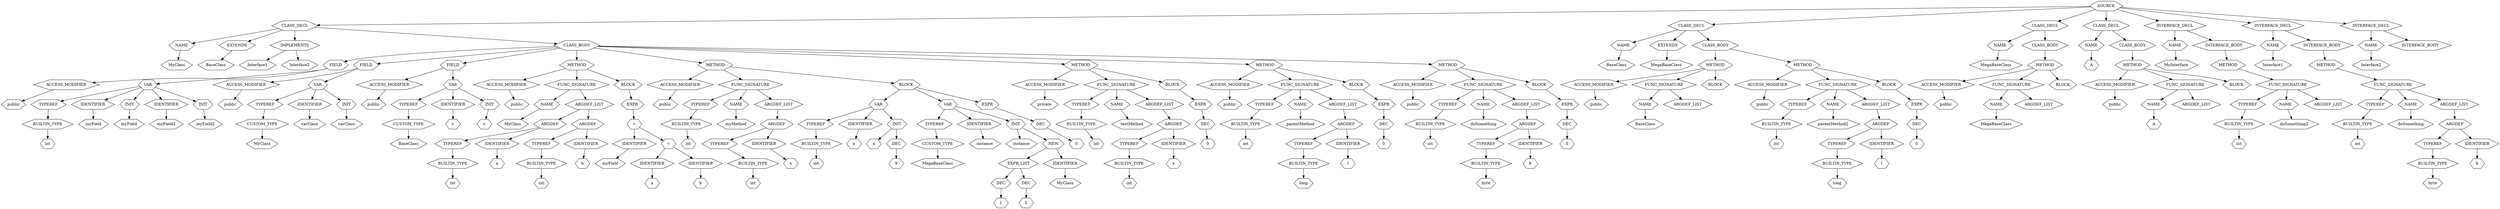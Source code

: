 digraph Tree {
    node [shape=hexagon];
    node_0 [label="SOURCE"]
    node_0 -> node_1;
    node_1 [label="CLASS_DECL"]
    node_1 -> node_2;
    node_2 [label="NAME"]
    node_2 -> node_3;
    node_3 [label="MyClass"]
    node_1 -> node_4;
    node_4 [label="EXTENDS"]
    node_4 -> node_5;
    node_5 [label="BaseClass"]
    node_1 -> node_6;
    node_6 [label="IMPLEMENTS"]
    node_6 -> node_7;
    node_7 [label="Interface1"]
    node_6 -> node_8;
    node_8 [label="Interface2"]
    node_1 -> node_9;
    node_9 [label="CLASS_BODY"]
    node_9 -> node_10;
    node_10 [label="FIELD"]
    node_10 -> node_11;
    node_11 [label="ACCESS_MODIFIER"]
    node_11 -> node_12;
    node_12 [label="public"]
    node_10 -> node_13;
    node_13 [label="VAR"]
    node_13 -> node_14;
    node_14 [label="TYPEREF"]
    node_14 -> node_15;
    node_15 [label="BUILTIN_TYPE"]
    node_15 -> node_16;
    node_16 [label="int"]
    node_13 -> node_17;
    node_17 [label="IDENTIFIER"]
    node_17 -> node_18;
    node_18 [label="myField"]
    node_13 -> node_19;
    node_19 [label="INIT"]
    node_19 -> node_20;
    node_20 [label="myField"]
    node_13 -> node_21;
    node_21 [label="IDENTIFIER"]
    node_21 -> node_22;
    node_22 [label="myField2"]
    node_13 -> node_23;
    node_23 [label="INIT"]
    node_23 -> node_24;
    node_24 [label="myField2"]
    node_9 -> node_25;
    node_25 [label="FIELD"]
    node_25 -> node_26;
    node_26 [label="ACCESS_MODIFIER"]
    node_26 -> node_27;
    node_27 [label="public"]
    node_25 -> node_28;
    node_28 [label="VAR"]
    node_28 -> node_29;
    node_29 [label="TYPEREF"]
    node_29 -> node_30;
    node_30 [label="CUSTOM_TYPE"]
    node_30 -> node_31;
    node_31 [label="MyClass"]
    node_28 -> node_32;
    node_32 [label="IDENTIFIER"]
    node_32 -> node_33;
    node_33 [label="varClass"]
    node_28 -> node_34;
    node_34 [label="INIT"]
    node_34 -> node_35;
    node_35 [label="varClass"]
    node_9 -> node_36;
    node_36 [label="FIELD"]
    node_36 -> node_37;
    node_37 [label="ACCESS_MODIFIER"]
    node_37 -> node_38;
    node_38 [label="public"]
    node_36 -> node_39;
    node_39 [label="VAR"]
    node_39 -> node_40;
    node_40 [label="TYPEREF"]
    node_40 -> node_41;
    node_41 [label="CUSTOM_TYPE"]
    node_41 -> node_42;
    node_42 [label="BaseClass"]
    node_39 -> node_43;
    node_43 [label="IDENTIFIER"]
    node_43 -> node_44;
    node_44 [label="v"]
    node_39 -> node_45;
    node_45 [label="INIT"]
    node_45 -> node_46;
    node_46 [label="v"]
    node_9 -> node_47;
    node_47 [label="METHOD"]
    node_47 -> node_48;
    node_48 [label="ACCESS_MODIFIER"]
    node_48 -> node_49;
    node_49 [label="public"]
    node_47 -> node_50;
    node_50 [label="FUNC_SIGNATURE"]
    node_50 -> node_51;
    node_51 [label="NAME"]
    node_51 -> node_52;
    node_52 [label="MyClass"]
    node_50 -> node_53;
    node_53 [label="ARGDEF_LIST"]
    node_53 -> node_54;
    node_54 [label="ARGDEF"]
    node_54 -> node_55;
    node_55 [label="TYPEREF"]
    node_55 -> node_56;
    node_56 [label="BUILTIN_TYPE"]
    node_56 -> node_57;
    node_57 [label="int"]
    node_54 -> node_58;
    node_58 [label="IDENTIFIER"]
    node_58 -> node_59;
    node_59 [label="a"]
    node_53 -> node_60;
    node_60 [label="ARGDEF"]
    node_60 -> node_61;
    node_61 [label="TYPEREF"]
    node_61 -> node_62;
    node_62 [label="BUILTIN_TYPE"]
    node_62 -> node_63;
    node_63 [label="int"]
    node_60 -> node_64;
    node_64 [label="IDENTIFIER"]
    node_64 -> node_65;
    node_65 [label="b"]
    node_47 -> node_66;
    node_66 [label="BLOCK"]
    node_66 -> node_67;
    node_67 [label="EXPR"]
    node_67 -> node_68;
    node_68 [label="="]
    node_68 -> node_69;
    node_69 [label="IDENTIFIER"]
    node_69 -> node_70;
    node_70 [label="myField"]
    node_68 -> node_71;
    node_71 [label="+"]
    node_71 -> node_72;
    node_72 [label="IDENTIFIER"]
    node_72 -> node_73;
    node_73 [label="a"]
    node_71 -> node_74;
    node_74 [label="IDENTIFIER"]
    node_74 -> node_75;
    node_75 [label="b"]
    node_9 -> node_76;
    node_76 [label="METHOD"]
    node_76 -> node_77;
    node_77 [label="ACCESS_MODIFIER"]
    node_77 -> node_78;
    node_78 [label="public"]
    node_76 -> node_79;
    node_79 [label="FUNC_SIGNATURE"]
    node_79 -> node_80;
    node_80 [label="TYPEREF"]
    node_80 -> node_81;
    node_81 [label="BUILTIN_TYPE"]
    node_81 -> node_82;
    node_82 [label="int"]
    node_79 -> node_83;
    node_83 [label="NAME"]
    node_83 -> node_84;
    node_84 [label="myMethod"]
    node_79 -> node_85;
    node_85 [label="ARGDEF_LIST"]
    node_85 -> node_86;
    node_86 [label="ARGDEF"]
    node_86 -> node_87;
    node_87 [label="TYPEREF"]
    node_87 -> node_88;
    node_88 [label="BUILTIN_TYPE"]
    node_88 -> node_89;
    node_89 [label="int"]
    node_86 -> node_90;
    node_90 [label="IDENTIFIER"]
    node_90 -> node_91;
    node_91 [label="x"]
    node_76 -> node_92;
    node_92 [label="BLOCK"]
    node_92 -> node_93;
    node_93 [label="VAR"]
    node_93 -> node_94;
    node_94 [label="TYPEREF"]
    node_94 -> node_95;
    node_95 [label="BUILTIN_TYPE"]
    node_95 -> node_96;
    node_96 [label="int"]
    node_93 -> node_97;
    node_97 [label="IDENTIFIER"]
    node_97 -> node_98;
    node_98 [label="a"]
    node_93 -> node_99;
    node_99 [label="INIT"]
    node_99 -> node_100;
    node_100 [label="a"]
    node_99 -> node_101;
    node_101 [label="DEC"]
    node_101 -> node_102;
    node_102 [label="9"]
    node_92 -> node_103;
    node_103 [label="VAR"]
    node_103 -> node_104;
    node_104 [label="TYPEREF"]
    node_104 -> node_105;
    node_105 [label="CUSTOM_TYPE"]
    node_105 -> node_106;
    node_106 [label="MegaBaseClass"]
    node_103 -> node_107;
    node_107 [label="IDENTIFIER"]
    node_107 -> node_108;
    node_108 [label="instance"]
    node_103 -> node_109;
    node_109 [label="INIT"]
    node_109 -> node_110;
    node_110 [label="instance"]
    node_109 -> node_111;
    node_111 [label="NEW"]
    node_111 -> node_112;
    node_112 [label="EXPR_LIST"]
    node_112 -> node_113;
    node_113 [label="DEC"]
    node_113 -> node_114;
    node_114 [label="1"]
    node_112 -> node_115;
    node_115 [label="DEC"]
    node_115 -> node_116;
    node_116 [label="2"]
    node_111 -> node_117;
    node_117 [label="IDENTIFIER"]
    node_117 -> node_118;
    node_118 [label="MyClass"]
    node_92 -> node_119;
    node_119 [label="EXPR"]
    node_119 -> node_120;
    node_120 [label="DEC"]
    node_120 -> node_121;
    node_121 [label="0"]
    node_9 -> node_122;
    node_122 [label="METHOD"]
    node_122 -> node_123;
    node_123 [label="ACCESS_MODIFIER"]
    node_123 -> node_124;
    node_124 [label="private"]
    node_122 -> node_125;
    node_125 [label="FUNC_SIGNATURE"]
    node_125 -> node_126;
    node_126 [label="TYPEREF"]
    node_126 -> node_127;
    node_127 [label="BUILTIN_TYPE"]
    node_127 -> node_128;
    node_128 [label="int"]
    node_125 -> node_129;
    node_129 [label="NAME"]
    node_129 -> node_130;
    node_130 [label="testMethod"]
    node_125 -> node_131;
    node_131 [label="ARGDEF_LIST"]
    node_131 -> node_132;
    node_132 [label="ARGDEF"]
    node_132 -> node_133;
    node_133 [label="TYPEREF"]
    node_133 -> node_134;
    node_134 [label="BUILTIN_TYPE"]
    node_134 -> node_135;
    node_135 [label="int"]
    node_132 -> node_136;
    node_136 [label="IDENTIFIER"]
    node_136 -> node_137;
    node_137 [label="x"]
    node_122 -> node_138;
    node_138 [label="BLOCK"]
    node_138 -> node_139;
    node_139 [label="EXPR"]
    node_139 -> node_140;
    node_140 [label="DEC"]
    node_140 -> node_141;
    node_141 [label="0"]
    node_9 -> node_142;
    node_142 [label="METHOD"]
    node_142 -> node_143;
    node_143 [label="ACCESS_MODIFIER"]
    node_143 -> node_144;
    node_144 [label="public"]
    node_142 -> node_145;
    node_145 [label="FUNC_SIGNATURE"]
    node_145 -> node_146;
    node_146 [label="TYPEREF"]
    node_146 -> node_147;
    node_147 [label="BUILTIN_TYPE"]
    node_147 -> node_148;
    node_148 [label="int"]
    node_145 -> node_149;
    node_149 [label="NAME"]
    node_149 -> node_150;
    node_150 [label="parentMethod"]
    node_145 -> node_151;
    node_151 [label="ARGDEF_LIST"]
    node_151 -> node_152;
    node_152 [label="ARGDEF"]
    node_152 -> node_153;
    node_153 [label="TYPEREF"]
    node_153 -> node_154;
    node_154 [label="BUILTIN_TYPE"]
    node_154 -> node_155;
    node_155 [label="long"]
    node_152 -> node_156;
    node_156 [label="IDENTIFIER"]
    node_156 -> node_157;
    node_157 [label="l"]
    node_142 -> node_158;
    node_158 [label="BLOCK"]
    node_158 -> node_159;
    node_159 [label="EXPR"]
    node_159 -> node_160;
    node_160 [label="DEC"]
    node_160 -> node_161;
    node_161 [label="0"]
    node_9 -> node_162;
    node_162 [label="METHOD"]
    node_162 -> node_163;
    node_163 [label="ACCESS_MODIFIER"]
    node_163 -> node_164;
    node_164 [label="public"]
    node_162 -> node_165;
    node_165 [label="FUNC_SIGNATURE"]
    node_165 -> node_166;
    node_166 [label="TYPEREF"]
    node_166 -> node_167;
    node_167 [label="BUILTIN_TYPE"]
    node_167 -> node_168;
    node_168 [label="int"]
    node_165 -> node_169;
    node_169 [label="NAME"]
    node_169 -> node_170;
    node_170 [label="doSomething"]
    node_165 -> node_171;
    node_171 [label="ARGDEF_LIST"]
    node_171 -> node_172;
    node_172 [label="ARGDEF"]
    node_172 -> node_173;
    node_173 [label="TYPEREF"]
    node_173 -> node_174;
    node_174 [label="BUILTIN_TYPE"]
    node_174 -> node_175;
    node_175 [label="byte"]
    node_172 -> node_176;
    node_176 [label="IDENTIFIER"]
    node_176 -> node_177;
    node_177 [label="b"]
    node_162 -> node_178;
    node_178 [label="BLOCK"]
    node_178 -> node_179;
    node_179 [label="EXPR"]
    node_179 -> node_180;
    node_180 [label="DEC"]
    node_180 -> node_181;
    node_181 [label="0"]
    node_0 -> node_182;
    node_182 [label="CLASS_DECL"]
    node_182 -> node_183;
    node_183 [label="NAME"]
    node_183 -> node_184;
    node_184 [label="BaseClass"]
    node_182 -> node_185;
    node_185 [label="EXTENDS"]
    node_185 -> node_186;
    node_186 [label="MegaBaseClass"]
    node_182 -> node_187;
    node_187 [label="CLASS_BODY"]
    node_187 -> node_188;
    node_188 [label="METHOD"]
    node_188 -> node_189;
    node_189 [label="ACCESS_MODIFIER"]
    node_189 -> node_190;
    node_190 [label="public"]
    node_188 -> node_191;
    node_191 [label="FUNC_SIGNATURE"]
    node_191 -> node_192;
    node_192 [label="NAME"]
    node_192 -> node_193;
    node_193 [label="BaseClass"]
    node_191 -> node_194;
    node_194 [label="ARGDEF_LIST"]
    node_188 -> node_195;
    node_195 [label="BLOCK"]
    node_187 -> node_196;
    node_196 [label="METHOD"]
    node_196 -> node_197;
    node_197 [label="ACCESS_MODIFIER"]
    node_197 -> node_198;
    node_198 [label="public"]
    node_196 -> node_199;
    node_199 [label="FUNC_SIGNATURE"]
    node_199 -> node_200;
    node_200 [label="TYPEREF"]
    node_200 -> node_201;
    node_201 [label="BUILTIN_TYPE"]
    node_201 -> node_202;
    node_202 [label="int"]
    node_199 -> node_203;
    node_203 [label="NAME"]
    node_203 -> node_204;
    node_204 [label="parentMethod2"]
    node_199 -> node_205;
    node_205 [label="ARGDEF_LIST"]
    node_205 -> node_206;
    node_206 [label="ARGDEF"]
    node_206 -> node_207;
    node_207 [label="TYPEREF"]
    node_207 -> node_208;
    node_208 [label="BUILTIN_TYPE"]
    node_208 -> node_209;
    node_209 [label="long"]
    node_206 -> node_210;
    node_210 [label="IDENTIFIER"]
    node_210 -> node_211;
    node_211 [label="l"]
    node_196 -> node_212;
    node_212 [label="BLOCK"]
    node_212 -> node_213;
    node_213 [label="EXPR"]
    node_213 -> node_214;
    node_214 [label="DEC"]
    node_214 -> node_215;
    node_215 [label="0"]
    node_0 -> node_216;
    node_216 [label="CLASS_DECL"]
    node_216 -> node_217;
    node_217 [label="NAME"]
    node_217 -> node_218;
    node_218 [label="MegaBaseClass"]
    node_216 -> node_219;
    node_219 [label="CLASS_BODY"]
    node_219 -> node_220;
    node_220 [label="METHOD"]
    node_220 -> node_221;
    node_221 [label="ACCESS_MODIFIER"]
    node_221 -> node_222;
    node_222 [label="public"]
    node_220 -> node_223;
    node_223 [label="FUNC_SIGNATURE"]
    node_223 -> node_224;
    node_224 [label="NAME"]
    node_224 -> node_225;
    node_225 [label="MegaBaseClass"]
    node_223 -> node_226;
    node_226 [label="ARGDEF_LIST"]
    node_220 -> node_227;
    node_227 [label="BLOCK"]
    node_0 -> node_228;
    node_228 [label="CLASS_DECL"]
    node_228 -> node_229;
    node_229 [label="NAME"]
    node_229 -> node_230;
    node_230 [label="A"]
    node_228 -> node_231;
    node_231 [label="CLASS_BODY"]
    node_231 -> node_232;
    node_232 [label="METHOD"]
    node_232 -> node_233;
    node_233 [label="ACCESS_MODIFIER"]
    node_233 -> node_234;
    node_234 [label="public"]
    node_232 -> node_235;
    node_235 [label="FUNC_SIGNATURE"]
    node_235 -> node_236;
    node_236 [label="NAME"]
    node_236 -> node_237;
    node_237 [label="A"]
    node_235 -> node_238;
    node_238 [label="ARGDEF_LIST"]
    node_232 -> node_239;
    node_239 [label="BLOCK"]
    node_0 -> node_240;
    node_240 [label="INTERFACE_DECL"]
    node_240 -> node_241;
    node_241 [label="NAME"]
    node_241 -> node_242;
    node_242 [label="MyInterface"]
    node_240 -> node_243;
    node_243 [label="INTERFACE_BODY"]
    node_243 -> node_244;
    node_244 [label="METHOD"]
    node_244 -> node_245;
    node_245 [label="FUNC_SIGNATURE"]
    node_245 -> node_246;
    node_246 [label="TYPEREF"]
    node_246 -> node_247;
    node_247 [label="BUILTIN_TYPE"]
    node_247 -> node_248;
    node_248 [label="int"]
    node_245 -> node_249;
    node_249 [label="NAME"]
    node_249 -> node_250;
    node_250 [label="doSomething2"]
    node_245 -> node_251;
    node_251 [label="ARGDEF_LIST"]
    node_0 -> node_252;
    node_252 [label="INTERFACE_DECL"]
    node_252 -> node_253;
    node_253 [label="NAME"]
    node_253 -> node_254;
    node_254 [label="Interface1"]
    node_252 -> node_255;
    node_255 [label="INTERFACE_BODY"]
    node_255 -> node_256;
    node_256 [label="METHOD"]
    node_256 -> node_257;
    node_257 [label="FUNC_SIGNATURE"]
    node_257 -> node_258;
    node_258 [label="TYPEREF"]
    node_258 -> node_259;
    node_259 [label="BUILTIN_TYPE"]
    node_259 -> node_260;
    node_260 [label="int"]
    node_257 -> node_261;
    node_261 [label="NAME"]
    node_261 -> node_262;
    node_262 [label="doSomething"]
    node_257 -> node_263;
    node_263 [label="ARGDEF_LIST"]
    node_263 -> node_264;
    node_264 [label="ARGDEF"]
    node_264 -> node_265;
    node_265 [label="TYPEREF"]
    node_265 -> node_266;
    node_266 [label="BUILTIN_TYPE"]
    node_266 -> node_267;
    node_267 [label="byte"]
    node_264 -> node_268;
    node_268 [label="IDENTIFIER"]
    node_268 -> node_269;
    node_269 [label="b"]
    node_0 -> node_270;
    node_270 [label="INTERFACE_DECL"]
    node_270 -> node_271;
    node_271 [label="NAME"]
    node_271 -> node_272;
    node_272 [label="Interface2"]
    node_270 -> node_273;
    node_273 [label="INTERFACE_BODY"]
}

